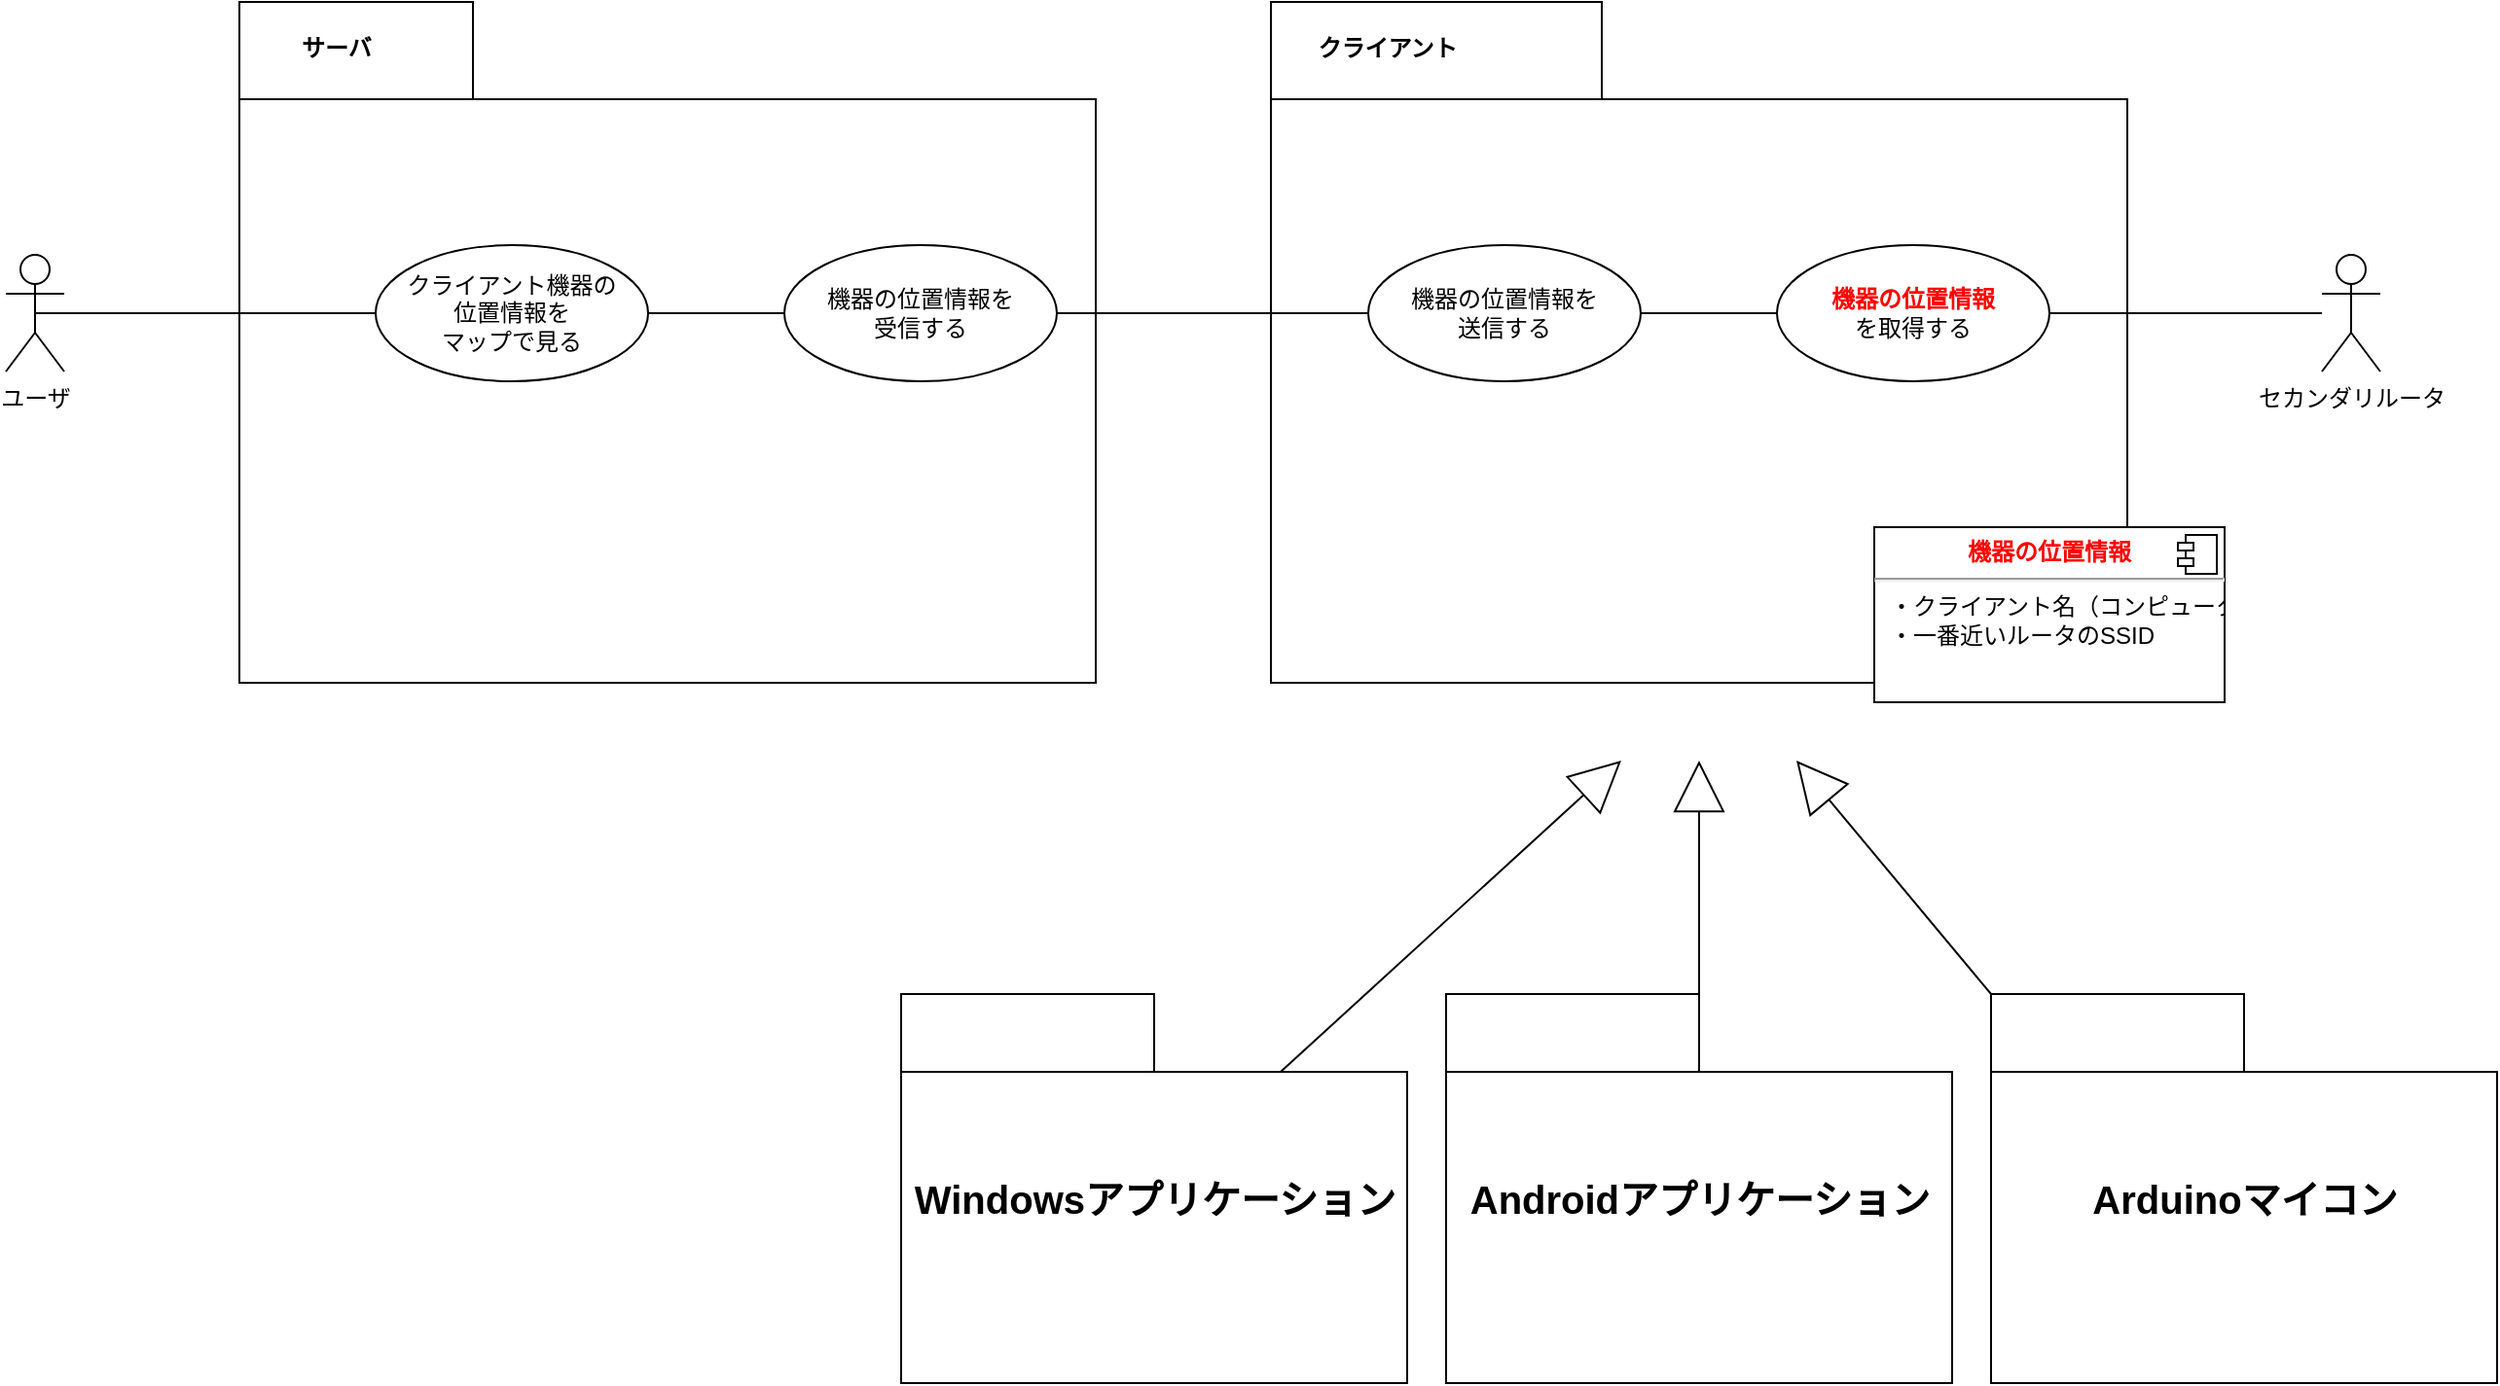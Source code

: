 <mxfile version="13.9.2" type="github">
  <diagram id="EJT2IDvRn8PM1mi3ihh7" name="Page-1">
    <mxGraphModel dx="920" dy="514" grid="1" gridSize="10" guides="1" tooltips="1" connect="1" arrows="1" fold="1" page="1" pageScale="1" pageWidth="827" pageHeight="1169" math="0" shadow="0">
      <root>
        <mxCell id="0" />
        <mxCell id="1" parent="0" />
        <mxCell id="zxWn9Y6e-pgFGb_LhxWL-22" value="" style="shape=folder;fontStyle=1;spacingTop=10;tabWidth=170;tabHeight=50;tabPosition=left;html=1;" vertex="1" parent="1">
          <mxGeometry x="790" y="10" width="440" height="350" as="geometry" />
        </mxCell>
        <mxCell id="zxWn9Y6e-pgFGb_LhxWL-7" value="" style="shape=folder;fontStyle=1;spacingTop=10;tabWidth=120;tabHeight=50;tabPosition=left;html=1;" vertex="1" parent="1">
          <mxGeometry x="260" y="10" width="440" height="350" as="geometry" />
        </mxCell>
        <mxCell id="zxWn9Y6e-pgFGb_LhxWL-1" value="ユーザ" style="shape=umlActor;verticalLabelPosition=bottom;verticalAlign=top;html=1;outlineConnect=0;" vertex="1" parent="1">
          <mxGeometry x="140" y="140" width="30" height="60" as="geometry" />
        </mxCell>
        <mxCell id="zxWn9Y6e-pgFGb_LhxWL-6" style="edgeStyle=orthogonalEdgeStyle;rounded=0;orthogonalLoop=1;jettySize=auto;html=1;entryX=0.5;entryY=0.5;entryDx=0;entryDy=0;entryPerimeter=0;startArrow=none;startFill=0;endArrow=none;endFill=0;exitX=0;exitY=0.5;exitDx=0;exitDy=0;" edge="1" parent="1" source="zxWn9Y6e-pgFGb_LhxWL-8" target="zxWn9Y6e-pgFGb_LhxWL-1">
          <mxGeometry relative="1" as="geometry">
            <mxPoint x="320" y="170" as="sourcePoint" />
          </mxGeometry>
        </mxCell>
        <mxCell id="zxWn9Y6e-pgFGb_LhxWL-10" style="edgeStyle=orthogonalEdgeStyle;rounded=0;orthogonalLoop=1;jettySize=auto;html=1;entryX=0;entryY=0.5;entryDx=0;entryDy=0;startArrow=none;startFill=0;endArrow=none;endFill=0;" edge="1" parent="1" source="zxWn9Y6e-pgFGb_LhxWL-8" target="zxWn9Y6e-pgFGb_LhxWL-9">
          <mxGeometry relative="1" as="geometry" />
        </mxCell>
        <mxCell id="zxWn9Y6e-pgFGb_LhxWL-8" value="クライアント機器の&lt;br&gt;位置情報を&lt;br&gt;マップで見る" style="ellipse;whiteSpace=wrap;html=1;" vertex="1" parent="1">
          <mxGeometry x="330" y="135" width="140" height="70" as="geometry" />
        </mxCell>
        <mxCell id="zxWn9Y6e-pgFGb_LhxWL-9" value="機器の位置情報を&lt;br&gt;受信する" style="ellipse;whiteSpace=wrap;html=1;" vertex="1" parent="1">
          <mxGeometry x="540" y="135" width="140" height="70" as="geometry" />
        </mxCell>
        <mxCell id="zxWn9Y6e-pgFGb_LhxWL-18" style="edgeStyle=orthogonalEdgeStyle;rounded=0;orthogonalLoop=1;jettySize=auto;html=1;startArrow=none;startFill=0;endArrow=none;endFill=0;" edge="1" parent="1" source="zxWn9Y6e-pgFGb_LhxWL-11" target="zxWn9Y6e-pgFGb_LhxWL-9">
          <mxGeometry relative="1" as="geometry" />
        </mxCell>
        <mxCell id="zxWn9Y6e-pgFGb_LhxWL-11" value="機器の位置情報を&lt;br&gt;送信する" style="ellipse;whiteSpace=wrap;html=1;" vertex="1" parent="1">
          <mxGeometry x="840" y="135" width="140" height="70" as="geometry" />
        </mxCell>
        <mxCell id="zxWn9Y6e-pgFGb_LhxWL-19" style="edgeStyle=orthogonalEdgeStyle;rounded=0;orthogonalLoop=1;jettySize=auto;html=1;entryX=1;entryY=0.5;entryDx=0;entryDy=0;startArrow=none;startFill=0;endArrow=none;endFill=0;" edge="1" parent="1" source="zxWn9Y6e-pgFGb_LhxWL-12" target="zxWn9Y6e-pgFGb_LhxWL-11">
          <mxGeometry relative="1" as="geometry" />
        </mxCell>
        <mxCell id="zxWn9Y6e-pgFGb_LhxWL-12" value="&lt;font color=&quot;#ff0000&quot;&gt;&lt;b&gt;機器の位置情報&lt;br&gt;&lt;/b&gt;&lt;/font&gt;を取得する" style="ellipse;whiteSpace=wrap;html=1;" vertex="1" parent="1">
          <mxGeometry x="1050" y="135" width="140" height="70" as="geometry" />
        </mxCell>
        <mxCell id="zxWn9Y6e-pgFGb_LhxWL-15" value="&lt;p style=&quot;margin: 0px ; margin-top: 6px ; text-align: center&quot;&gt;&lt;b&gt;&lt;font color=&quot;#ff0000&quot;&gt;機器の位置情報&lt;/font&gt;&lt;/b&gt;&lt;/p&gt;&lt;hr&gt;&lt;p style=&quot;margin: 0px ; margin-left: 8px&quot;&gt;・クライアント名（コンピュータ名など）&lt;/p&gt;&lt;p style=&quot;margin: 0px ; margin-left: 8px&quot;&gt;&lt;font style=&quot;vertical-align: inherit&quot;&gt;&lt;font style=&quot;vertical-align: inherit&quot;&gt;・一番近いルータのSSID&lt;/font&gt;&lt;/font&gt;&lt;/p&gt;" style="align=left;overflow=fill;html=1;dropTarget=0;" vertex="1" parent="1">
          <mxGeometry x="1100" y="280" width="180" height="90" as="geometry" />
        </mxCell>
        <mxCell id="zxWn9Y6e-pgFGb_LhxWL-16" value="" style="shape=component;jettyWidth=8;jettyHeight=4;" vertex="1" parent="zxWn9Y6e-pgFGb_LhxWL-15">
          <mxGeometry x="1" width="20" height="20" relative="1" as="geometry">
            <mxPoint x="-24" y="4" as="offset" />
          </mxGeometry>
        </mxCell>
        <mxCell id="zxWn9Y6e-pgFGb_LhxWL-23" value="クライアント" style="text;align=center;fontStyle=1;verticalAlign=middle;spacingLeft=3;spacingRight=3;strokeColor=none;rotatable=0;points=[[0,0.5],[1,0.5]];portConstraint=eastwest;" vertex="1" parent="1">
          <mxGeometry x="810" y="20" width="80" height="26" as="geometry" />
        </mxCell>
        <mxCell id="zxWn9Y6e-pgFGb_LhxWL-27" style="edgeStyle=orthogonalEdgeStyle;rounded=0;orthogonalLoop=1;jettySize=auto;html=1;entryX=1;entryY=0.5;entryDx=0;entryDy=0;startArrow=none;startFill=0;endArrow=none;endFill=0;" edge="1" parent="1" source="zxWn9Y6e-pgFGb_LhxWL-24" target="zxWn9Y6e-pgFGb_LhxWL-12">
          <mxGeometry relative="1" as="geometry" />
        </mxCell>
        <mxCell id="zxWn9Y6e-pgFGb_LhxWL-24" value="セカンダリルータ" style="shape=umlActor;verticalLabelPosition=bottom;verticalAlign=top;html=1;" vertex="1" parent="1">
          <mxGeometry x="1330" y="140" width="30" height="60" as="geometry" />
        </mxCell>
        <mxCell id="zxWn9Y6e-pgFGb_LhxWL-29" value="" style="endArrow=block;endFill=0;endSize=24;html=1;exitX=0;exitY=0;exitDx=195;exitDy=40;exitPerimeter=0;" edge="1" parent="1" source="zxWn9Y6e-pgFGb_LhxWL-33">
          <mxGeometry width="160" relative="1" as="geometry">
            <mxPoint x="870" y="510" as="sourcePoint" />
            <mxPoint x="970" y="400" as="targetPoint" />
          </mxGeometry>
        </mxCell>
        <mxCell id="zxWn9Y6e-pgFGb_LhxWL-30" value="" style="endArrow=block;endFill=0;endSize=24;html=1;" edge="1" parent="1" source="zxWn9Y6e-pgFGb_LhxWL-34">
          <mxGeometry width="160" relative="1" as="geometry">
            <mxPoint x="1010" y="520" as="sourcePoint" />
            <mxPoint x="1010" y="400" as="targetPoint" />
          </mxGeometry>
        </mxCell>
        <mxCell id="zxWn9Y6e-pgFGb_LhxWL-31" value="" style="endArrow=block;endFill=0;endSize=24;html=1;exitX=0;exitY=0;exitDx=0;exitDy=0;exitPerimeter=0;" edge="1" parent="1" source="zxWn9Y6e-pgFGb_LhxWL-35">
          <mxGeometry width="160" relative="1" as="geometry">
            <mxPoint x="1150" y="510" as="sourcePoint" />
            <mxPoint x="1060" y="400" as="targetPoint" />
          </mxGeometry>
        </mxCell>
        <mxCell id="zxWn9Y6e-pgFGb_LhxWL-33" value="Windowsアプリケーション" style="shape=folder;fontStyle=1;spacingTop=10;tabWidth=130;tabHeight=40;tabPosition=left;html=1;" vertex="1" parent="1">
          <mxGeometry x="600" y="520" width="260" height="200" as="geometry" />
        </mxCell>
        <mxCell id="zxWn9Y6e-pgFGb_LhxWL-34" value="Androidアプリケーション" style="shape=folder;fontStyle=1;spacingTop=10;tabWidth=130;tabHeight=40;tabPosition=left;html=1;fontSize=20;" vertex="1" parent="1">
          <mxGeometry x="880" y="520" width="260" height="200" as="geometry" />
        </mxCell>
        <mxCell id="zxWn9Y6e-pgFGb_LhxWL-35" value="Arduinoマイコン" style="shape=folder;fontStyle=1;spacingTop=10;tabWidth=130;tabHeight=40;tabPosition=left;html=1;fontSize=20;" vertex="1" parent="1">
          <mxGeometry x="1160" y="520" width="260" height="200" as="geometry" />
        </mxCell>
        <mxCell id="zxWn9Y6e-pgFGb_LhxWL-36" value="Windowsアプリケーション" style="shape=folder;fontStyle=1;spacingTop=10;tabWidth=130;tabHeight=40;tabPosition=left;html=1;fontSize=20;" vertex="1" parent="1">
          <mxGeometry x="600" y="520" width="260" height="200" as="geometry" />
        </mxCell>
        <mxCell id="zxWn9Y6e-pgFGb_LhxWL-37" value="サーバ" style="text;align=center;fontStyle=1;verticalAlign=middle;spacingLeft=3;spacingRight=3;strokeColor=none;rotatable=0;points=[[0,0.5],[1,0.5]];portConstraint=eastwest;" vertex="1" parent="1">
          <mxGeometry x="270" y="20" width="80" height="26" as="geometry" />
        </mxCell>
      </root>
    </mxGraphModel>
  </diagram>
</mxfile>
